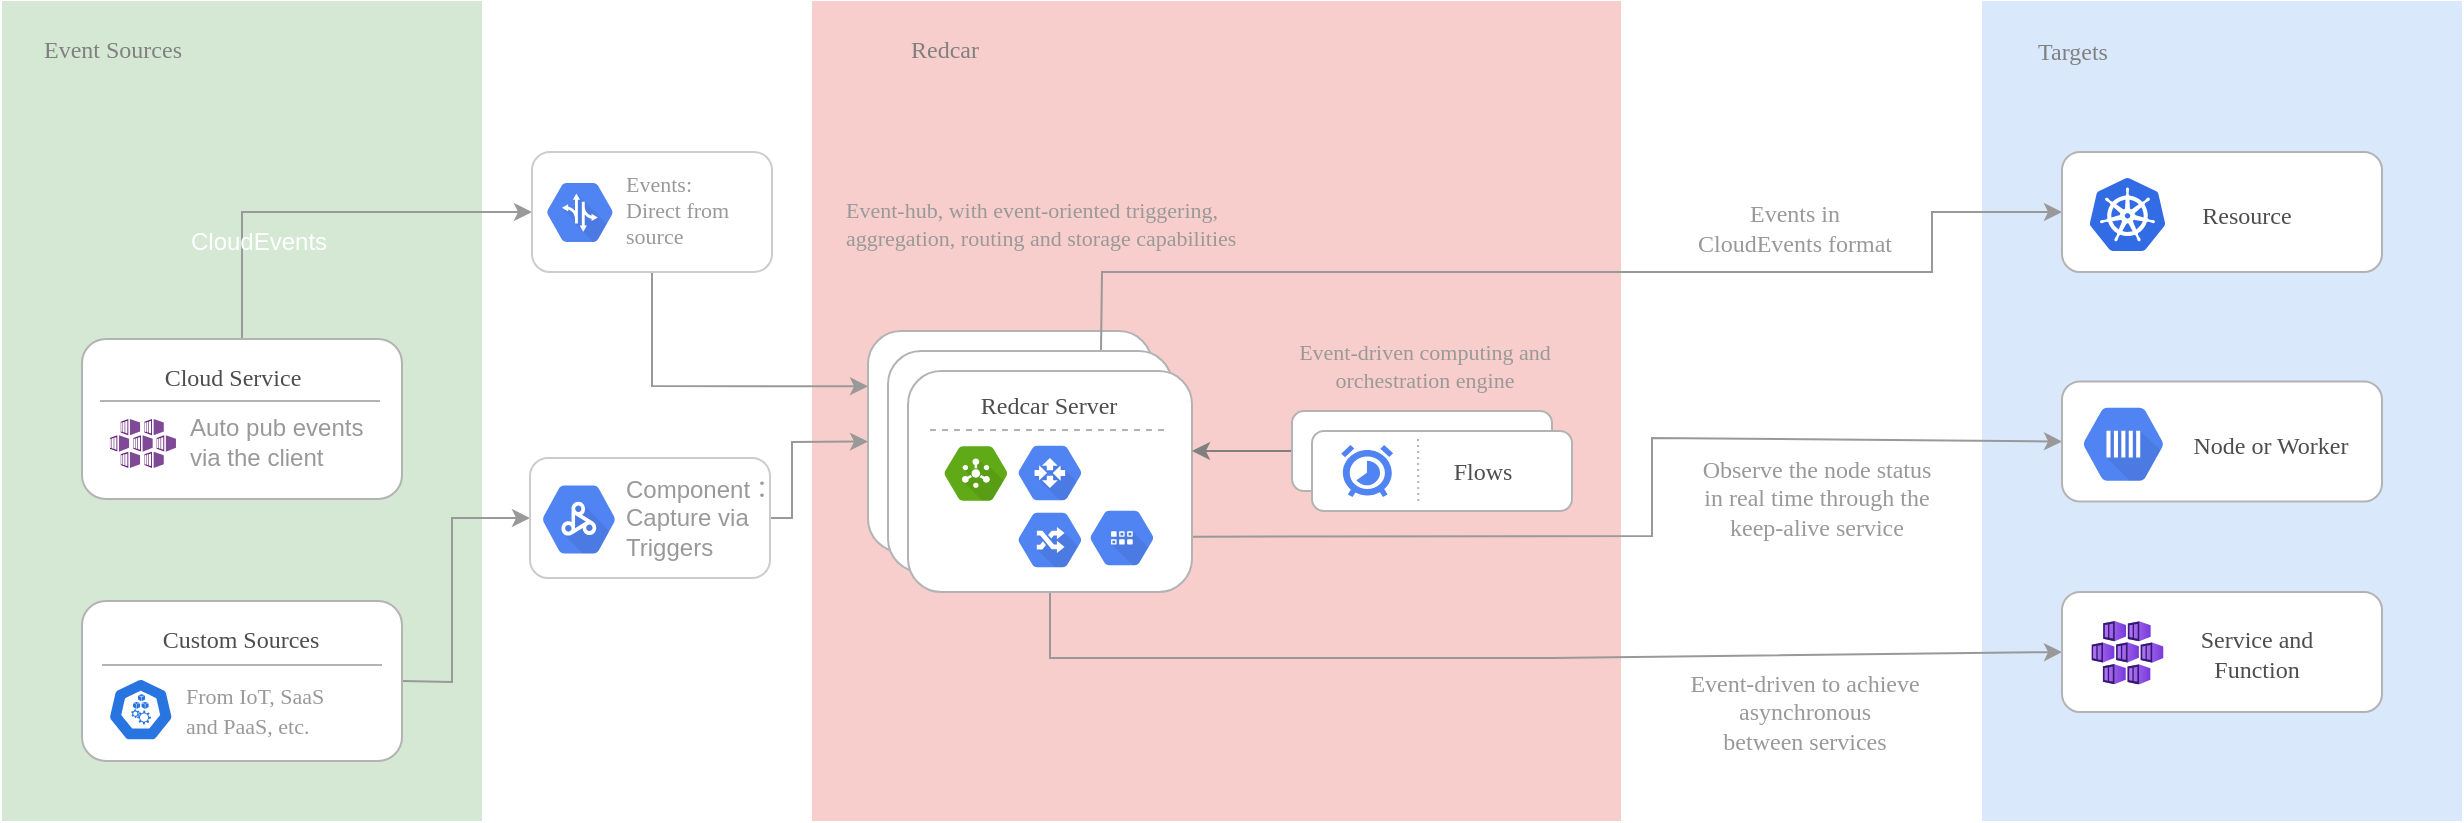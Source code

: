 <mxfile version="16.2.2" type="github">
  <diagram id="zuWFAJXgjOLeMFyqs1LD" name="第 1 页">
    <mxGraphModel dx="786" dy="463" grid="1" gridSize="10" guides="1" tooltips="1" connect="1" arrows="1" fold="1" page="1" pageScale="1" pageWidth="1654" pageHeight="2336" math="0" shadow="0">
      <root>
        <mxCell id="0" />
        <mxCell id="1" parent="0" />
        <mxCell id="z8NbIOZ8HeaowrtKci4R-1" value="" style="rounded=0;whiteSpace=wrap;html=1;rotation=90;fillColor=#d5e8d4;strokeColor=none;dashed=1;" parent="1" vertex="1">
          <mxGeometry x="-30" y="229.5" width="410" height="240" as="geometry" />
        </mxCell>
        <mxCell id="z8NbIOZ8HeaowrtKci4R-4" value="&lt;font color=&quot;#808080&quot; style=&quot;font-size: 12px&quot; face=&quot;Verdana&quot;&gt;Event Sources&lt;/font&gt;" style="text;html=1;align=center;verticalAlign=middle;resizable=0;points=[];autosize=1;strokeColor=none;fillColor=none;" parent="1" vertex="1">
          <mxGeometry x="60" y="158.5" width="100" height="20" as="geometry" />
        </mxCell>
        <mxCell id="z8NbIOZ8HeaowrtKci4R-5" value="" style="rounded=0;whiteSpace=wrap;html=1;rotation=90;fillColor=#f8cecc;strokeColor=none;dashed=1;" parent="1" vertex="1">
          <mxGeometry x="457.25" y="147.25" width="410" height="404.5" as="geometry" />
        </mxCell>
        <mxCell id="z8NbIOZ8HeaowrtKci4R-6" value="&lt;font size=&quot;1&quot;&gt;&lt;font style=&quot;font-size: 12px&quot; face=&quot;Verdana&quot; color=&quot;#808080&quot;&gt;Redcar&lt;/font&gt;&lt;br&gt;&lt;/font&gt;" style="text;html=1;align=center;verticalAlign=middle;resizable=0;points=[];autosize=1;strokeColor=none;fillColor=none;" parent="1" vertex="1">
          <mxGeometry x="496" y="158.5" width="60" height="20" as="geometry" />
        </mxCell>
        <mxCell id="z8NbIOZ8HeaowrtKci4R-7" value="" style="rounded=0;whiteSpace=wrap;html=1;rotation=90;fillColor=#dae8fc;strokeColor=none;dashed=1;" parent="1" vertex="1">
          <mxGeometry x="960" y="229.5" width="410" height="240" as="geometry" />
        </mxCell>
        <mxCell id="z8NbIOZ8HeaowrtKci4R-8" value="&lt;font color=&quot;#808080&quot; face=&quot;Verdana&quot; style=&quot;font-size: 12px&quot;&gt;Targets&lt;/font&gt;" style="text;html=1;align=center;verticalAlign=middle;resizable=0;points=[];autosize=1;strokeColor=none;fillColor=none;" parent="1" vertex="1">
          <mxGeometry x="1060" y="159.5" width="60" height="20" as="geometry" />
        </mxCell>
        <mxCell id="z8NbIOZ8HeaowrtKci4R-90" style="edgeStyle=none;rounded=0;orthogonalLoop=1;jettySize=auto;html=1;exitX=0.5;exitY=0;exitDx=0;exitDy=0;entryX=0;entryY=0.5;entryDx=0;entryDy=0;fontFamily=Verdana;fontSize=11;fontColor=#4D4D4D;startArrow=none;startFill=0;endArrow=classic;endFill=1;strokeColor=#999999;" parent="1" source="z8NbIOZ8HeaowrtKci4R-10" target="z8NbIOZ8HeaowrtKci4R-88" edge="1">
          <mxGeometry relative="1" as="geometry">
            <Array as="points">
              <mxPoint x="175" y="250" />
            </Array>
          </mxGeometry>
        </mxCell>
        <mxCell id="z8NbIOZ8HeaowrtKci4R-10" value="" style="rounded=1;whiteSpace=wrap;html=1;fontFamily=Verdana;fontSize=12;fontColor=#808080;strokeColor=#B3B3B3;" parent="1" vertex="1">
          <mxGeometry x="95" y="313.5" width="160" height="80" as="geometry" />
        </mxCell>
        <mxCell id="z8NbIOZ8HeaowrtKci4R-98" style="edgeStyle=none;rounded=0;orthogonalLoop=1;jettySize=auto;html=1;exitX=1;exitY=0.5;exitDx=0;exitDy=0;entryX=0;entryY=0.5;entryDx=0;entryDy=0;fontFamily=Verdana;fontSize=11;fontColor=#808080;startArrow=none;startFill=0;endArrow=classic;endFill=1;strokeColor=#999999;" parent="1" source="z8NbIOZ8HeaowrtKci4R-11" target="z8NbIOZ8HeaowrtKci4R-96" edge="1">
          <mxGeometry relative="1" as="geometry">
            <Array as="points">
              <mxPoint x="280" y="485" />
              <mxPoint x="280" y="403" />
            </Array>
          </mxGeometry>
        </mxCell>
        <mxCell id="z8NbIOZ8HeaowrtKci4R-11" value="" style="rounded=1;whiteSpace=wrap;html=1;fontFamily=Verdana;fontSize=12;fontColor=#808080;strokeColor=#B3B3B3;" parent="1" vertex="1">
          <mxGeometry x="95" y="444.5" width="160" height="80" as="geometry" />
        </mxCell>
        <mxCell id="z8NbIOZ8HeaowrtKci4R-20" value="&lt;font color=&quot;#4d4d4d&quot;&gt;Cloud Service&lt;/font&gt;" style="text;html=1;align=center;verticalAlign=middle;resizable=0;points=[];autosize=1;strokeColor=none;fillColor=none;fontSize=12;fontFamily=Verdana;fontColor=#808080;" parent="1" vertex="1">
          <mxGeometry x="120" y="322.5" width="100" height="20" as="geometry" />
        </mxCell>
        <mxCell id="z8NbIOZ8HeaowrtKci4R-27" value="&lt;font color=&quot;#4d4d4d&quot;&gt;Custom Sources&lt;/font&gt;" style="text;html=1;align=center;verticalAlign=middle;resizable=0;points=[];autosize=1;strokeColor=none;fillColor=none;fontSize=12;fontFamily=Verdana;fontColor=#808080;" parent="1" vertex="1">
          <mxGeometry x="119" y="453.5" width="110" height="20" as="geometry" />
        </mxCell>
        <mxCell id="z8NbIOZ8HeaowrtKci4R-28" value="" style="rounded=1;whiteSpace=wrap;html=1;fontFamily=Verdana;fontSize=12;fontColor=#808080;strokeColor=#B3B3B3;" parent="1" vertex="1">
          <mxGeometry x="488" y="309.5" width="142" height="110.5" as="geometry" />
        </mxCell>
        <mxCell id="z8NbIOZ8HeaowrtKci4R-80" style="edgeStyle=none;rounded=0;orthogonalLoop=1;jettySize=auto;html=1;exitX=0.75;exitY=0;exitDx=0;exitDy=0;entryX=0;entryY=0.5;entryDx=0;entryDy=0;fontFamily=Verdana;fontSize=12;fontColor=#1A1A1A;startArrow=none;startFill=0;endArrow=classic;endFill=1;strokeColor=#999999;" parent="1" source="z8NbIOZ8HeaowrtKci4R-39" target="z8NbIOZ8HeaowrtKci4R-61" edge="1">
          <mxGeometry relative="1" as="geometry">
            <Array as="points">
              <mxPoint x="605" y="280" />
              <mxPoint x="1020" y="280" />
              <mxPoint x="1020" y="250" />
            </Array>
          </mxGeometry>
        </mxCell>
        <mxCell id="z8NbIOZ8HeaowrtKci4R-82" value="&lt;font color=&quot;#999999&quot;&gt;Events in &lt;br&gt;CloudEvents format&lt;/font&gt;" style="edgeLabel;html=1;align=center;verticalAlign=middle;resizable=0;points=[];fontSize=12;fontFamily=Verdana;fontColor=#1A1A1A;" parent="z8NbIOZ8HeaowrtKci4R-80" vertex="1" connectable="0">
          <mxGeometry x="0.419" y="1" relative="1" as="geometry">
            <mxPoint x="-5" y="-21" as="offset" />
          </mxGeometry>
        </mxCell>
        <mxCell id="z8NbIOZ8HeaowrtKci4R-39" value="" style="rounded=1;whiteSpace=wrap;html=1;fontFamily=Verdana;fontSize=12;fontColor=#808080;strokeColor=#B3B3B3;" parent="1" vertex="1">
          <mxGeometry x="498" y="319.5" width="142" height="110.5" as="geometry" />
        </mxCell>
        <mxCell id="z8NbIOZ8HeaowrtKci4R-77" style="edgeStyle=none;rounded=0;orthogonalLoop=1;jettySize=auto;html=1;exitX=1;exitY=0.75;exitDx=0;exitDy=0;entryX=0;entryY=0.5;entryDx=0;entryDy=0;fontFamily=Verdana;fontSize=12;fontColor=#1A1A1A;startArrow=none;startFill=0;endArrow=classic;endFill=1;strokeColor=#999999;" parent="1" source="z8NbIOZ8HeaowrtKci4R-40" target="z8NbIOZ8HeaowrtKci4R-62" edge="1">
          <mxGeometry relative="1" as="geometry">
            <Array as="points">
              <mxPoint x="880" y="412" />
              <mxPoint x="880" y="385" />
              <mxPoint x="880" y="363" />
            </Array>
          </mxGeometry>
        </mxCell>
        <mxCell id="z8NbIOZ8HeaowrtKci4R-81" value="&lt;font color=&quot;#999999&quot;&gt;Observe the node status &lt;br&gt;in real time through the &lt;br&gt;keep-alive service&lt;/font&gt;" style="edgeLabel;html=1;align=center;verticalAlign=middle;resizable=0;points=[];fontSize=12;fontFamily=Verdana;fontColor=#1A1A1A;" parent="z8NbIOZ8HeaowrtKci4R-77" vertex="1" connectable="0">
          <mxGeometry x="0.474" relative="1" as="geometry">
            <mxPoint x="4" y="29" as="offset" />
          </mxGeometry>
        </mxCell>
        <mxCell id="z8NbIOZ8HeaowrtKci4R-78" style="edgeStyle=none;rounded=0;orthogonalLoop=1;jettySize=auto;html=1;exitX=0.5;exitY=1;exitDx=0;exitDy=0;entryX=0;entryY=0.5;entryDx=0;entryDy=0;fontFamily=Verdana;fontSize=12;fontColor=#1A1A1A;startArrow=none;startFill=0;endArrow=classic;endFill=1;strokeColor=#999999;" parent="1" source="z8NbIOZ8HeaowrtKci4R-40" target="z8NbIOZ8HeaowrtKci4R-63" edge="1">
          <mxGeometry relative="1" as="geometry">
            <Array as="points">
              <mxPoint x="579" y="473" />
              <mxPoint x="830" y="473" />
            </Array>
          </mxGeometry>
        </mxCell>
        <mxCell id="z8NbIOZ8HeaowrtKci4R-79" value="&lt;font color=&quot;#999999&quot;&gt;Event-driven to achieve &lt;br&gt;asynchronous &lt;br&gt;between services&lt;/font&gt;" style="edgeLabel;html=1;align=center;verticalAlign=middle;resizable=0;points=[];fontSize=12;fontFamily=Verdana;fontColor=#1A1A1A;" parent="z8NbIOZ8HeaowrtKci4R-78" vertex="1" connectable="0">
          <mxGeometry x="0.237" y="1" relative="1" as="geometry">
            <mxPoint x="76" y="28" as="offset" />
          </mxGeometry>
        </mxCell>
        <mxCell id="z8NbIOZ8HeaowrtKci4R-40" value="" style="rounded=1;whiteSpace=wrap;html=1;fontFamily=Verdana;fontSize=12;fontColor=#808080;strokeColor=#B3B3B3;" parent="1" vertex="1">
          <mxGeometry x="508" y="329.5" width="142" height="110.5" as="geometry" />
        </mxCell>
        <mxCell id="z8NbIOZ8HeaowrtKci4R-41" value="" style="endArrow=none;html=1;fontFamily=Verdana;fontSize=12;fontColor=#808080;endFill=0;strokeColor=#B3B3B3;rounded=0;dashed=1;" parent="1" edge="1">
          <mxGeometry relative="1" as="geometry">
            <mxPoint x="519" y="359" as="sourcePoint" />
            <mxPoint x="639" y="359" as="targetPoint" />
          </mxGeometry>
        </mxCell>
        <mxCell id="z8NbIOZ8HeaowrtKci4R-42" value="&lt;font color=&quot;#4d4d4d&quot;&gt;Redcar Server&lt;/font&gt;" style="text;html=1;align=center;verticalAlign=middle;resizable=0;points=[];autosize=1;strokeColor=none;fillColor=none;fontSize=12;fontFamily=Verdana;fontColor=#1A1A1A;" parent="1" vertex="1">
          <mxGeometry x="528" y="336.5" width="100" height="20" as="geometry" />
        </mxCell>
        <mxCell id="z8NbIOZ8HeaowrtKci4R-45" value="" style="edgeStyle=none;rounded=0;orthogonalLoop=1;jettySize=auto;html=1;fontFamily=Verdana;fontSize=12;fontColor=#1A1A1A;endArrow=classic;endFill=1;strokeColor=#808080;entryX=1;entryY=0.362;entryDx=0;entryDy=0;entryPerimeter=0;startArrow=none;startFill=0;" parent="1" source="z8NbIOZ8HeaowrtKci4R-43" target="z8NbIOZ8HeaowrtKci4R-40" edge="1">
          <mxGeometry relative="1" as="geometry" />
        </mxCell>
        <mxCell id="z8NbIOZ8HeaowrtKci4R-43" value="" style="rounded=1;whiteSpace=wrap;html=1;fontFamily=Verdana;fontSize=12;fontColor=#808080;strokeColor=#B3B3B3;" parent="1" vertex="1">
          <mxGeometry x="700" y="349.5" width="130" height="40" as="geometry" />
        </mxCell>
        <mxCell id="z8NbIOZ8HeaowrtKci4R-44" value="" style="rounded=1;whiteSpace=wrap;html=1;fontFamily=Verdana;fontSize=12;fontColor=#808080;strokeColor=#B3B3B3;" parent="1" vertex="1">
          <mxGeometry x="710" y="359.5" width="130" height="40" as="geometry" />
        </mxCell>
        <mxCell id="z8NbIOZ8HeaowrtKci4R-50" value="" style="endArrow=none;html=1;fontFamily=Verdana;fontSize=12;fontColor=#808080;endFill=0;strokeColor=#B3B3B3;rounded=0;entryX=0.843;entryY=0.389;entryDx=0;entryDy=0;entryPerimeter=0;dashed=1;dashPattern=1 2;" parent="1" edge="1">
          <mxGeometry relative="1" as="geometry">
            <mxPoint x="763" y="363.5" as="sourcePoint" />
            <mxPoint x="763.149" y="396.13" as="targetPoint" />
          </mxGeometry>
        </mxCell>
        <mxCell id="z8NbIOZ8HeaowrtKci4R-51" value="&lt;font color=&quot;#4d4d4d&quot;&gt;Flows&lt;/font&gt;" style="text;html=1;align=center;verticalAlign=middle;resizable=0;points=[];autosize=1;strokeColor=none;fillColor=none;fontSize=12;fontFamily=Verdana;fontColor=#1A1A1A;" parent="1" vertex="1">
          <mxGeometry x="770" y="369.5" width="50" height="20" as="geometry" />
        </mxCell>
        <mxCell id="z8NbIOZ8HeaowrtKci4R-55" value="" style="sketch=0;html=1;fillColor=#60a917;strokeColor=#2D7600;verticalAlign=top;labelPosition=center;verticalLabelPosition=bottom;align=center;spacingTop=-6;fontSize=11;fontStyle=1;fontColor=#ffffff;shape=mxgraph.gcp2.hexIcon;prIcon=cloud_pubsub;rounded=1;fontFamily=Verdana;" parent="1" vertex="1">
          <mxGeometry x="518" y="360.75" width="48" height="40" as="geometry" />
        </mxCell>
        <mxCell id="z8NbIOZ8HeaowrtKci4R-57" value="" style="html=1;fillColor=#5184F3;strokeColor=none;verticalAlign=top;labelPosition=center;verticalLabelPosition=bottom;align=center;fontSize=11;fontStyle=1;fontColor=#999999;shape=mxgraph.gcp2.cloud_scheduler;rounded=1;fontFamily=Verdana;" parent="1" vertex="1">
          <mxGeometry x="724.57" y="366.5" width="26" height="26" as="geometry" />
        </mxCell>
        <mxCell id="z8NbIOZ8HeaowrtKci4R-58" value="" style="sketch=0;html=1;fillColor=#5184F3;strokeColor=none;verticalAlign=top;labelPosition=center;verticalLabelPosition=bottom;align=center;spacingTop=-6;fontSize=11;fontStyle=1;fontColor=#999999;shape=mxgraph.gcp2.hexIcon;prIcon=cloud_datastore;rounded=1;fontFamily=Verdana;" parent="1" vertex="1">
          <mxGeometry x="591" y="393" width="48" height="40" as="geometry" />
        </mxCell>
        <mxCell id="z8NbIOZ8HeaowrtKci4R-59" value="" style="sketch=0;html=1;fillColor=#5184F3;strokeColor=none;verticalAlign=top;labelPosition=center;verticalLabelPosition=bottom;align=center;spacingTop=-6;fontSize=11;fontStyle=1;fontColor=#999999;shape=mxgraph.gcp2.hexIcon;prIcon=cloud_router;rounded=1;fontFamily=Verdana;" parent="1" vertex="1">
          <mxGeometry x="555" y="360.5" width="48" height="40" as="geometry" />
        </mxCell>
        <mxCell id="z8NbIOZ8HeaowrtKci4R-60" value="" style="sketch=0;html=1;fillColor=#5184F3;strokeColor=none;verticalAlign=top;labelPosition=center;verticalLabelPosition=bottom;align=center;spacingTop=-6;fontSize=11;fontStyle=1;fontColor=#999999;shape=mxgraph.gcp2.hexIcon;prIcon=cloud_routes;rounded=1;fontFamily=Verdana;" parent="1" vertex="1">
          <mxGeometry x="555" y="394" width="48" height="40" as="geometry" />
        </mxCell>
        <mxCell id="z8NbIOZ8HeaowrtKci4R-61" value="" style="rounded=1;whiteSpace=wrap;html=1;fontFamily=Verdana;fontSize=12;fontColor=#808080;strokeColor=#B3B3B3;" parent="1" vertex="1">
          <mxGeometry x="1085" y="220" width="160" height="60" as="geometry" />
        </mxCell>
        <mxCell id="z8NbIOZ8HeaowrtKci4R-62" value="" style="rounded=1;whiteSpace=wrap;html=1;fontFamily=Verdana;fontSize=12;fontColor=#808080;strokeColor=#B3B3B3;" parent="1" vertex="1">
          <mxGeometry x="1085" y="334.75" width="160" height="60" as="geometry" />
        </mxCell>
        <mxCell id="z8NbIOZ8HeaowrtKci4R-63" value="" style="rounded=1;whiteSpace=wrap;html=1;fontFamily=Verdana;fontSize=12;fontColor=#808080;strokeColor=#B3B3B3;" parent="1" vertex="1">
          <mxGeometry x="1085" y="440" width="160" height="60" as="geometry" />
        </mxCell>
        <mxCell id="z8NbIOZ8HeaowrtKci4R-65" value="" style="sketch=0;aspect=fixed;html=1;points=[];align=center;image;fontSize=12;image=img/lib/mscae/Kubernetes.svg;rounded=1;fontFamily=Verdana;fontColor=#1A1A1A;strokeColor=#B3B3B3;" parent="1" vertex="1">
          <mxGeometry x="1098.75" y="233" width="38" height="36.48" as="geometry" />
        </mxCell>
        <mxCell id="z8NbIOZ8HeaowrtKci4R-66" value="&lt;font color=&quot;#4d4d4d&quot;&gt;Resource&lt;/font&gt;" style="text;html=1;align=center;verticalAlign=middle;resizable=0;points=[];autosize=1;strokeColor=none;fillColor=none;fontSize=12;fontFamily=Verdana;fontColor=#1A1A1A;" parent="1" vertex="1">
          <mxGeometry x="1142" y="242" width="70" height="20" as="geometry" />
        </mxCell>
        <mxCell id="z8NbIOZ8HeaowrtKci4R-69" value="&lt;font color=&quot;#4d4d4d&quot;&gt;Node or Worker&lt;/font&gt;" style="text;html=1;align=center;verticalAlign=middle;resizable=0;points=[];autosize=1;strokeColor=none;fillColor=none;fontSize=12;fontFamily=Verdana;fontColor=#1A1A1A;" parent="1" vertex="1">
          <mxGeometry x="1134" y="356.75" width="110" height="20" as="geometry" />
        </mxCell>
        <mxCell id="z8NbIOZ8HeaowrtKci4R-70" value="" style="aspect=fixed;html=1;points=[];align=center;image;fontSize=12;image=img/lib/azure2/containers/Kubernetes_Services.svg;rounded=1;fontFamily=Verdana;fontColor=#1A1A1A;strokeColor=#B3B3B3;" parent="1" vertex="1">
          <mxGeometry x="1099.75" y="454.5" width="36" height="31.76" as="geometry" />
        </mxCell>
        <mxCell id="z8NbIOZ8HeaowrtKci4R-75" value="&lt;font color=&quot;#4d4d4d&quot;&gt;Service and&lt;br&gt;Function&lt;/font&gt;" style="text;html=1;align=center;verticalAlign=middle;resizable=0;points=[];autosize=1;strokeColor=none;fillColor=none;fontSize=12;fontFamily=Verdana;fontColor=#1A1A1A;" parent="1" vertex="1">
          <mxGeometry x="1136.75" y="456.26" width="90" height="30" as="geometry" />
        </mxCell>
        <mxCell id="z8NbIOZ8HeaowrtKci4R-83" value="&lt;font color=&quot;#999999&quot;&gt;&lt;span style=&quot;font-size: 11px&quot;&gt;From IoT, SaaS &lt;br&gt;and PaaS, etc.&lt;/span&gt;&lt;/font&gt;" style="text;html=1;align=left;verticalAlign=middle;resizable=0;points=[];autosize=1;strokeColor=none;fillColor=none;fontSize=12;fontFamily=Verdana;fontColor=#4D4D4D;" parent="1" vertex="1">
          <mxGeometry x="145" y="483.81" width="110" height="30" as="geometry" />
        </mxCell>
        <mxCell id="z8NbIOZ8HeaowrtKci4R-86" value="" style="endArrow=none;html=1;fontFamily=Verdana;fontSize=12;fontColor=#808080;endFill=0;strokeColor=#B3B3B3;rounded=0;" parent="1" edge="1">
          <mxGeometry relative="1" as="geometry">
            <mxPoint x="105" y="476.5" as="sourcePoint" />
            <mxPoint x="245" y="476.5" as="targetPoint" />
          </mxGeometry>
        </mxCell>
        <mxCell id="z8NbIOZ8HeaowrtKci4R-87" value="" style="endArrow=none;html=1;fontFamily=Verdana;fontSize=12;fontColor=#808080;endFill=0;strokeColor=#B3B3B3;rounded=0;" parent="1" edge="1">
          <mxGeometry relative="1" as="geometry">
            <mxPoint x="104" y="344.5" as="sourcePoint" />
            <mxPoint x="244" y="344.5" as="targetPoint" />
          </mxGeometry>
        </mxCell>
        <mxCell id="z8NbIOZ8HeaowrtKci4R-101" style="edgeStyle=none;rounded=0;orthogonalLoop=1;jettySize=auto;html=1;exitX=0.5;exitY=1;exitDx=0;exitDy=0;entryX=0;entryY=0.25;entryDx=0;entryDy=0;fontFamily=Verdana;fontSize=11;fontColor=#808080;startArrow=none;startFill=0;endArrow=classic;endFill=1;strokeColor=#999999;" parent="1" source="z8NbIOZ8HeaowrtKci4R-88" target="z8NbIOZ8HeaowrtKci4R-28" edge="1">
          <mxGeometry relative="1" as="geometry">
            <Array as="points">
              <mxPoint x="380" y="337" />
            </Array>
          </mxGeometry>
        </mxCell>
        <mxCell id="z8NbIOZ8HeaowrtKci4R-88" value="" style="rounded=1;whiteSpace=wrap;html=1;fontFamily=Verdana;fontSize=12;fontColor=#808080;strokeColor=#CCCCCC;" parent="1" vertex="1">
          <mxGeometry x="320" y="220" width="120" height="60" as="geometry" />
        </mxCell>
        <mxCell id="z8NbIOZ8HeaowrtKci4R-92" value="" style="sketch=0;html=1;fillColor=#5184F3;strokeColor=none;verticalAlign=top;labelPosition=center;verticalLabelPosition=bottom;align=center;spacingTop=-6;fontSize=11;fontStyle=1;fontColor=#999999;shape=mxgraph.gcp2.hexIcon;prIcon=traffic_director;rounded=1;fontFamily=Verdana;" parent="1" vertex="1">
          <mxGeometry x="319" y="228.55" width="50" height="43.38" as="geometry" />
        </mxCell>
        <mxCell id="z8NbIOZ8HeaowrtKci4R-94" value="" style="sketch=0;aspect=fixed;html=1;points=[];align=center;image;fontSize=12;image=img/lib/mscae/Kubernetes_Services.svg;rounded=1;fontFamily=Verdana;fontColor=#4D4D4D;strokeColor=#B3B3B3;" parent="1" vertex="1">
          <mxGeometry x="108.88" y="353.5" width="33.11" height="24.5" as="geometry" />
        </mxCell>
        <mxCell id="z8NbIOZ8HeaowrtKci4R-95" value="&lt;font color=&quot;#999999&quot;&gt;Events:&lt;br&gt;Direct from&lt;br&gt;source&lt;/font&gt;" style="text;html=1;align=left;verticalAlign=middle;resizable=0;points=[];autosize=1;strokeColor=none;fillColor=none;fontSize=11;fontFamily=Verdana;fontColor=#4D4D4D;" parent="1" vertex="1">
          <mxGeometry x="365" y="228.55" width="80" height="40" as="geometry" />
        </mxCell>
        <mxCell id="z8NbIOZ8HeaowrtKci4R-99" style="edgeStyle=none;rounded=0;orthogonalLoop=1;jettySize=auto;html=1;exitX=1;exitY=0.5;exitDx=0;exitDy=0;entryX=0;entryY=0.5;entryDx=0;entryDy=0;fontFamily=Verdana;fontSize=11;fontColor=#808080;startArrow=none;startFill=0;endArrow=classic;endFill=1;strokeColor=#999999;" parent="1" source="z8NbIOZ8HeaowrtKci4R-96" target="z8NbIOZ8HeaowrtKci4R-28" edge="1">
          <mxGeometry relative="1" as="geometry">
            <Array as="points">
              <mxPoint x="450" y="403" />
              <mxPoint x="450" y="365" />
            </Array>
          </mxGeometry>
        </mxCell>
        <mxCell id="z8NbIOZ8HeaowrtKci4R-96" value="" style="rounded=1;whiteSpace=wrap;html=1;fontFamily=Verdana;fontSize=12;fontColor=#808080;strokeColor=#CCCCCC;" parent="1" vertex="1">
          <mxGeometry x="319" y="373" width="120" height="60" as="geometry" />
        </mxCell>
        <mxCell id="z8NbIOZ8HeaowrtKci4R-100" value="&lt;div style=&quot;text-align: left&quot;&gt;&lt;/div&gt;&lt;span style=&quot;font-size: 11px&quot;&gt;&lt;font color=&quot;#999999&quot;&gt;&lt;div style=&quot;text-align: left&quot;&gt;&lt;span&gt;Event-driven computing and&lt;/span&gt;&lt;/div&gt;orchestration engine&lt;/font&gt;&lt;/span&gt;" style="text;html=1;align=center;verticalAlign=middle;resizable=0;points=[];autosize=1;strokeColor=none;fillColor=none;fontSize=11;fontFamily=Verdana;fontColor=#808080;" parent="1" vertex="1">
          <mxGeometry x="671.25" y="311.5" width="190" height="30" as="geometry" />
        </mxCell>
        <mxCell id="z8NbIOZ8HeaowrtKci4R-102" value="&lt;font color=&quot;#999999&quot;&gt;&lt;span style=&quot;font-size: 11px&quot;&gt;Event-hub, with event-oriented triggering, &lt;br&gt;aggregation, routing and storage capabilities&lt;/span&gt;&lt;/font&gt;" style="text;html=1;align=left;verticalAlign=middle;resizable=0;points=[];autosize=1;strokeColor=none;fillColor=none;fontSize=11;fontFamily=Verdana;fontColor=#808080;" parent="1" vertex="1">
          <mxGeometry x="475" y="240.93" width="290" height="30" as="geometry" />
        </mxCell>
        <mxCell id="8pleGha8yt2rqx1mjK0i-1" value="&lt;font color=&quot;#999999&quot;&gt;Auto pub events&lt;br&gt;via the client&lt;/font&gt;" style="text;html=1;align=left;verticalAlign=middle;resizable=0;points=[];autosize=1;strokeColor=none;fillColor=none;" parent="1" vertex="1">
          <mxGeometry x="147" y="349.75" width="100" height="30" as="geometry" />
        </mxCell>
        <mxCell id="8pleGha8yt2rqx1mjK0i-5" value="&lt;font color=&quot;#ffffff&quot;&gt;CloudEvents&lt;/font&gt;" style="text;html=1;align=center;verticalAlign=middle;resizable=0;points=[];autosize=1;strokeColor=none;fillColor=none;fontColor=#999999;" parent="1" vertex="1">
          <mxGeometry x="143" y="255" width="80" height="20" as="geometry" />
        </mxCell>
        <mxCell id="8pleGha8yt2rqx1mjK0i-6" value="" style="sketch=0;html=1;dashed=0;whitespace=wrap;fillColor=#2875E2;strokeColor=#ffffff;points=[[0.005,0.63,0],[0.1,0.2,0],[0.9,0.2,0],[0.5,0,0],[0.995,0.63,0],[0.72,0.99,0],[0.5,1,0],[0.28,0.99,0]];shape=mxgraph.kubernetes.icon;prIcon=node;rounded=1;fontFamily=Verdana;fontSize=12;fontColor=#1A1A1A;" parent="1" vertex="1">
          <mxGeometry x="106.88" y="483" width="35" height="31.62" as="geometry" />
        </mxCell>
        <mxCell id="8pleGha8yt2rqx1mjK0i-8" value="" style="sketch=0;html=1;fillColor=#5184F3;strokeColor=none;verticalAlign=top;labelPosition=center;verticalLabelPosition=bottom;align=center;spacingTop=-6;fontSize=11;fontStyle=1;fontColor=#999999;shape=mxgraph.gcp2.hexIcon;prIcon=cloud_tasks" parent="1" vertex="1">
          <mxGeometry x="1085.43" y="339.25" width="60.64" height="53.75" as="geometry" />
        </mxCell>
        <mxCell id="8pleGha8yt2rqx1mjK0i-9" value="" style="sketch=0;html=1;fillColor=#5184F3;strokeColor=none;verticalAlign=top;labelPosition=center;verticalLabelPosition=bottom;align=center;spacingTop=-6;fontSize=11;fontStyle=1;fontColor=#999999;shape=mxgraph.gcp2.hexIcon;prIcon=cloud_dataproc" parent="1" vertex="1">
          <mxGeometry x="316" y="378.75" width="55" height="50" as="geometry" />
        </mxCell>
        <mxCell id="8pleGha8yt2rqx1mjK0i-10" value="Component：&lt;br&gt;Capture via &lt;br&gt;Triggers" style="text;html=1;align=left;verticalAlign=middle;resizable=0;points=[];autosize=1;strokeColor=none;fillColor=none;fontColor=#999999;" parent="1" vertex="1">
          <mxGeometry x="365" y="378" width="90" height="50" as="geometry" />
        </mxCell>
        <mxCell id="8pleGha8yt2rqx1mjK0i-11" value="" style="shape=image;html=1;verticalAlign=top;verticalLabelPosition=bottom;labelBackgroundColor=#ffffff;imageAspect=0;aspect=fixed;image=https://cdn2.iconfinder.com/data/icons/Car_Icon_Set_BevelAndEmboss-Net/58/car.png;fontColor=#999999;fillColor=#66B2FF;" parent="1" vertex="1">
          <mxGeometry x="465" y="147.25" width="43" height="43" as="geometry" />
        </mxCell>
      </root>
    </mxGraphModel>
  </diagram>
</mxfile>
